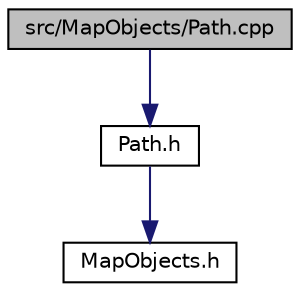 digraph "src/MapObjects/Path.cpp"
{
  edge [fontname="Helvetica",fontsize="10",labelfontname="Helvetica",labelfontsize="10"];
  node [fontname="Helvetica",fontsize="10",shape=record];
  Node1 [label="src/MapObjects/Path.cpp",height=0.2,width=0.4,color="black", fillcolor="grey75", style="filled", fontcolor="black"];
  Node1 -> Node2 [color="midnightblue",fontsize="10",style="solid",fontname="Helvetica"];
  Node2 [label="Path.h",height=0.2,width=0.4,color="black", fillcolor="white", style="filled",URL="$Path_8h.html"];
  Node2 -> Node3 [color="midnightblue",fontsize="10",style="solid",fontname="Helvetica"];
  Node3 [label="MapObjects.h",height=0.2,width=0.4,color="black", fillcolor="white", style="filled",URL="$MapObjects_8h.html"];
}
